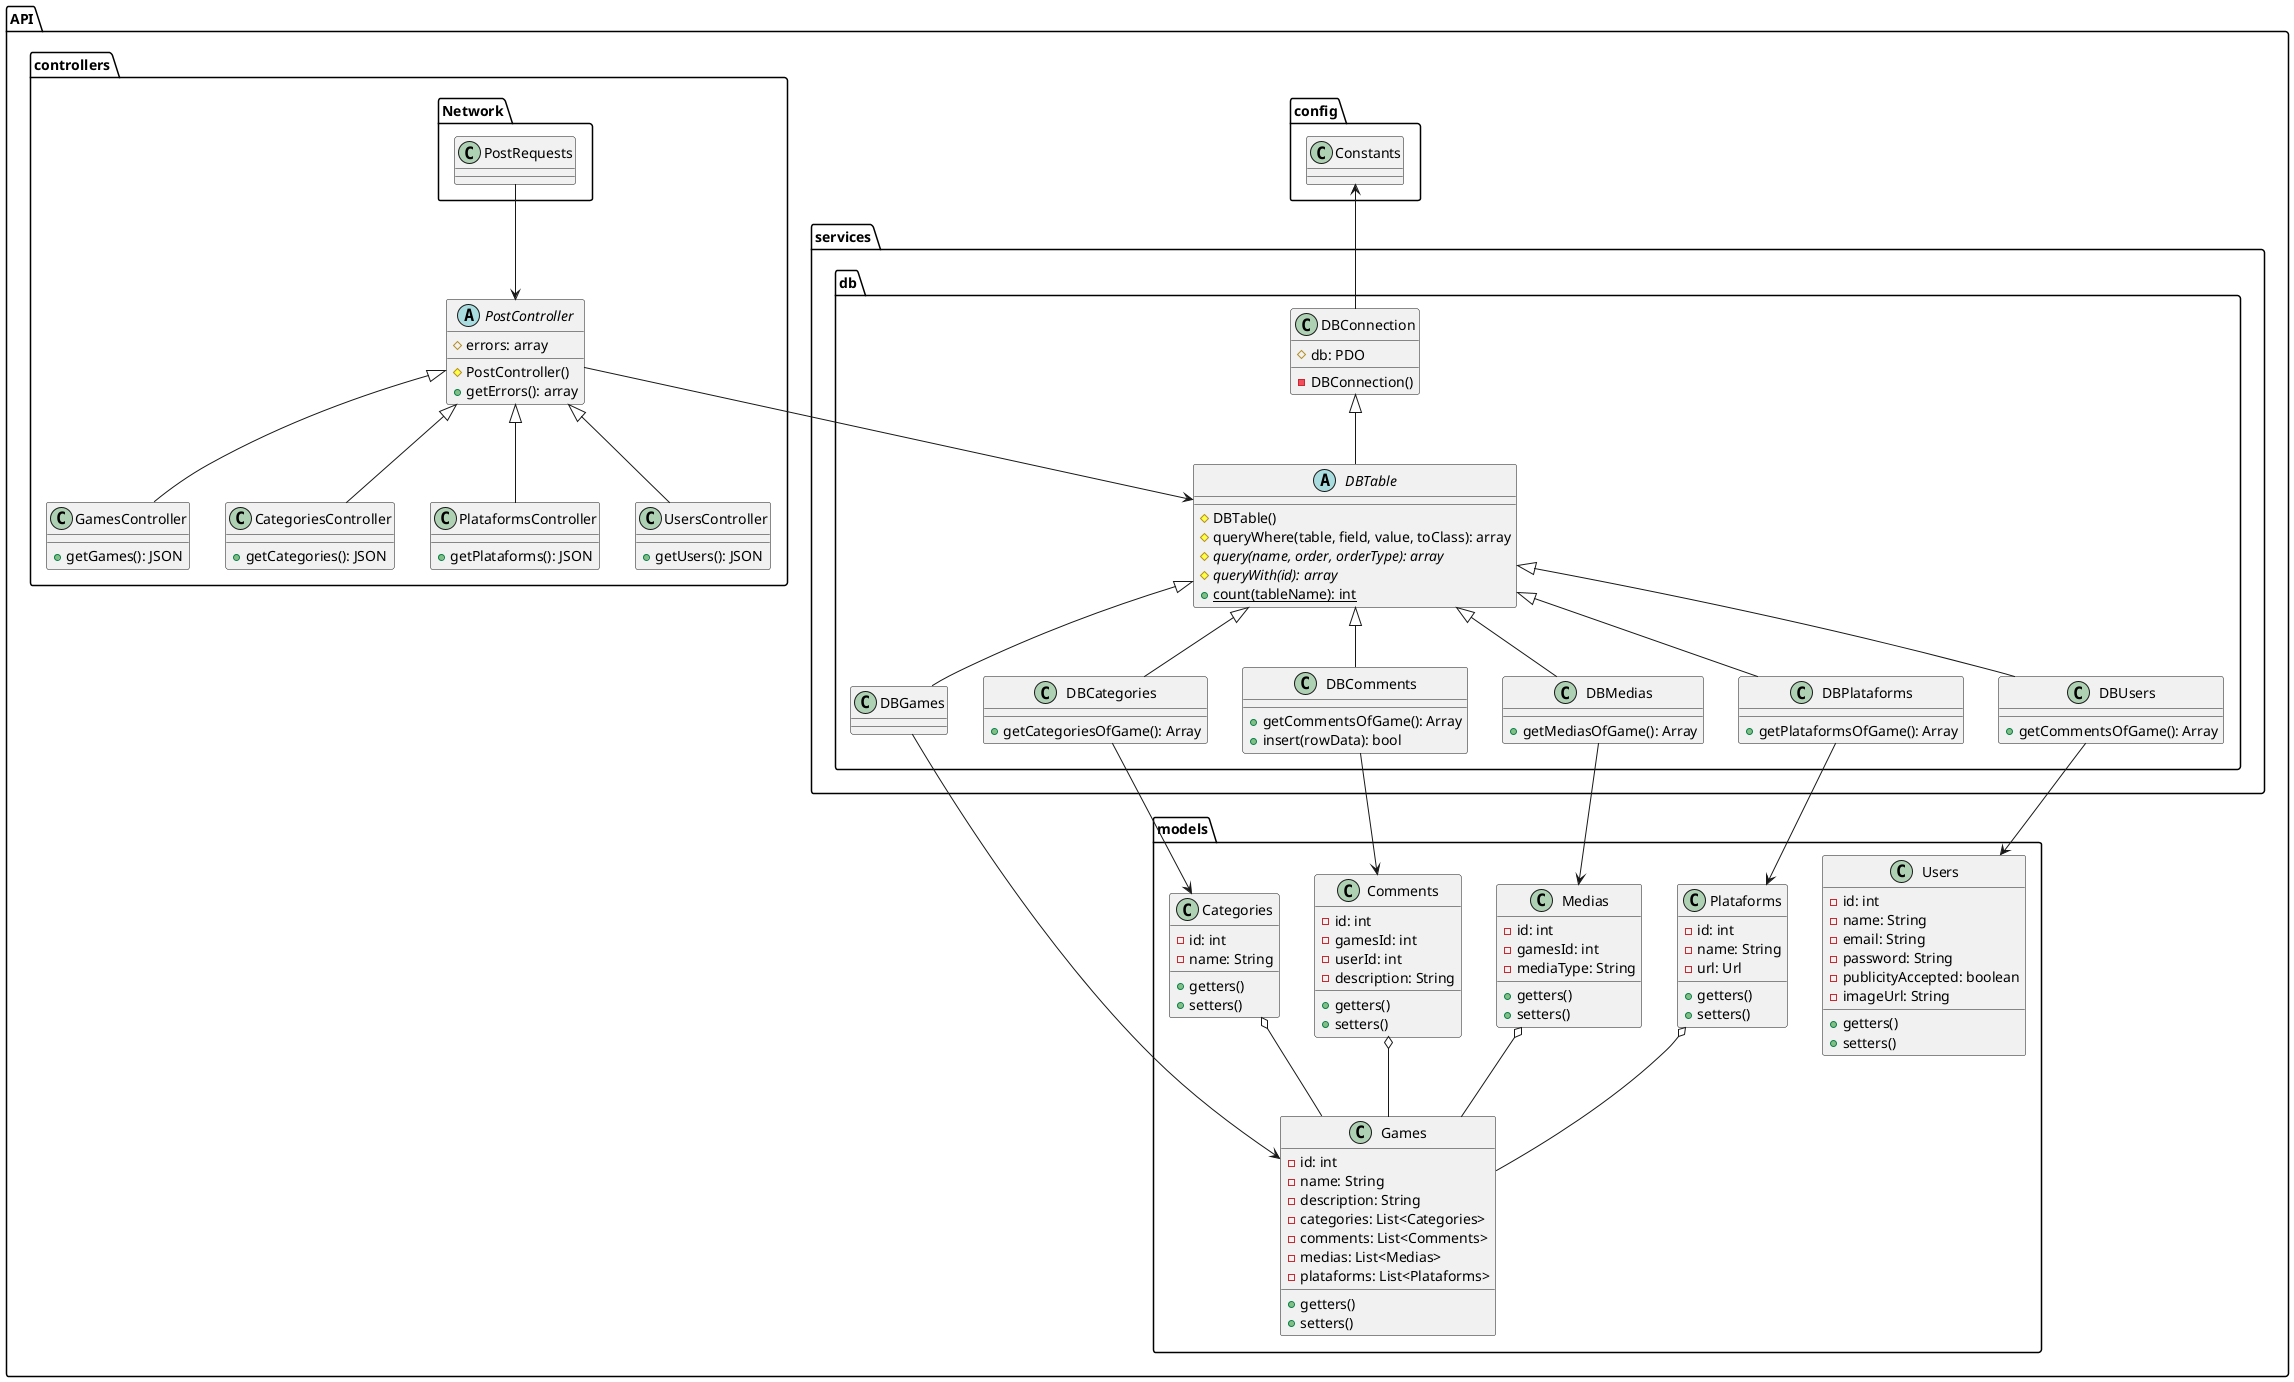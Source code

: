 @startuml
namespace API {
 namespace config {
  class Constants {}
 }

 namespace controllers {
  abstract class PostController {
   #errors: array
   #PostController()
   +getErrors(): array
  }

  Network.PostRequests --> PostController

  class GamesController extends PostController {
   +getGames(): JSON
  }
  class CategoriesController extends PostController {
   +getCategories(): JSON
  }
  class PlataformsController extends PostController {
   +getPlataforms(): JSON
  }
  class UsersController extends PostController {
   +getUsers(): JSON
  }
 }
 
 
 namespace services.db {
  class DBConnection {
   #db: PDO
   -DBConnection()
  }
  API.config.Constants <-- DBConnection
  abstract class DBTable extends DBConnection {
   #DBTable()
   #queryWhere(table, field, value, toClass): array
   #{abstract} query(name, order, orderType): array
   #{abstract} queryWith(id): array
   +{static} count(tableName): int
  }
  class DBGames extends DBTable {}
  class DBCategories extends DBTable {
   +getCategoriesOfGame(): Array
  }
  class DBComments extends DBTable {
    +getCommentsOfGame(): Array
    +insert(rowData): bool
  }
  class DBMedias extends DBTable {
   +getMediasOfGame(): Array
  }
  class DBPlataforms extends DBTable {
   +getPlataformsOfGame(): Array
  }
  class DBUsers extends DBTable {
   +getCommentsOfGame(): Array
  }

  API.controllers.PostController --> DBTable
  DBGames --> API.models.Games
  DBCategories --> API.models.Categories
  DBComments --> API.models.Comments
  DBMedias --> API.models.Medias
  DBPlataforms --> API.models.Plataforms
  DBUsers --> API.models.Users
 }
 namespace models {
  class Games {
   -id: int
   -name: String
   -description: String
   -categories: List<Categories>
   -comments: List<Comments>
   -medias: List<Medias>
   -plataforms: List<Plataforms>
   +getters()
   +setters()
  }
  class Categories {
   -id: int
   -name: String
   +getters()
   +setters()
  }
  class Comments {
   -id: int
   -gamesId: int
   -userId: int
   -description: String
   +getters()
   +setters()
  }
  class Medias {
   -id: int
   -gamesId: int
   -mediaType: String
   +getters()
   +setters()
  }
  class Plataforms {
   -id: int
   -name: String
   -url: Url
   +getters()
   +setters()
  }
  class Users {
   -id: int
   -name: String
   -email: String
   -password: String
   -publicityAccepted: boolean
   -imageUrl: String
   +getters()
   +setters()
  }
  Plataforms o-- Games
  Categories o-- Games
  Comments o-- Games
  Medias o-- Games
 }
}
@enduml